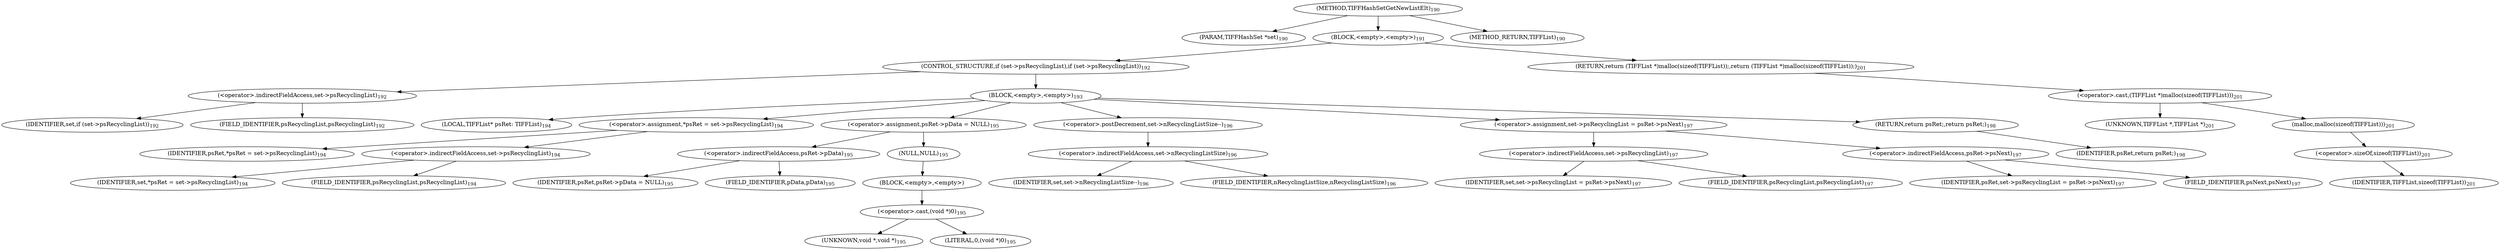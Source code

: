 digraph "TIFFHashSetGetNewListElt" {  
"5077" [label = <(METHOD,TIFFHashSetGetNewListElt)<SUB>190</SUB>> ]
"5078" [label = <(PARAM,TIFFHashSet *set)<SUB>190</SUB>> ]
"5079" [label = <(BLOCK,&lt;empty&gt;,&lt;empty&gt;)<SUB>191</SUB>> ]
"5080" [label = <(CONTROL_STRUCTURE,if (set-&gt;psRecyclingList),if (set-&gt;psRecyclingList))<SUB>192</SUB>> ]
"5081" [label = <(&lt;operator&gt;.indirectFieldAccess,set-&gt;psRecyclingList)<SUB>192</SUB>> ]
"5082" [label = <(IDENTIFIER,set,if (set-&gt;psRecyclingList))<SUB>192</SUB>> ]
"5083" [label = <(FIELD_IDENTIFIER,psRecyclingList,psRecyclingList)<SUB>192</SUB>> ]
"5084" [label = <(BLOCK,&lt;empty&gt;,&lt;empty&gt;)<SUB>193</SUB>> ]
"5085" [label = <(LOCAL,TIFFList* psRet: TIFFList)<SUB>194</SUB>> ]
"5086" [label = <(&lt;operator&gt;.assignment,*psRet = set-&gt;psRecyclingList)<SUB>194</SUB>> ]
"5087" [label = <(IDENTIFIER,psRet,*psRet = set-&gt;psRecyclingList)<SUB>194</SUB>> ]
"5088" [label = <(&lt;operator&gt;.indirectFieldAccess,set-&gt;psRecyclingList)<SUB>194</SUB>> ]
"5089" [label = <(IDENTIFIER,set,*psRet = set-&gt;psRecyclingList)<SUB>194</SUB>> ]
"5090" [label = <(FIELD_IDENTIFIER,psRecyclingList,psRecyclingList)<SUB>194</SUB>> ]
"5091" [label = <(&lt;operator&gt;.assignment,psRet-&gt;pData = NULL)<SUB>195</SUB>> ]
"5092" [label = <(&lt;operator&gt;.indirectFieldAccess,psRet-&gt;pData)<SUB>195</SUB>> ]
"5093" [label = <(IDENTIFIER,psRet,psRet-&gt;pData = NULL)<SUB>195</SUB>> ]
"5094" [label = <(FIELD_IDENTIFIER,pData,pData)<SUB>195</SUB>> ]
"5095" [label = <(NULL,NULL)<SUB>195</SUB>> ]
"5096" [label = <(BLOCK,&lt;empty&gt;,&lt;empty&gt;)> ]
"5097" [label = <(&lt;operator&gt;.cast,(void *)0)<SUB>195</SUB>> ]
"5098" [label = <(UNKNOWN,void *,void *)<SUB>195</SUB>> ]
"5099" [label = <(LITERAL,0,(void *)0)<SUB>195</SUB>> ]
"5100" [label = <(&lt;operator&gt;.postDecrement,set-&gt;nRecyclingListSize--)<SUB>196</SUB>> ]
"5101" [label = <(&lt;operator&gt;.indirectFieldAccess,set-&gt;nRecyclingListSize)<SUB>196</SUB>> ]
"5102" [label = <(IDENTIFIER,set,set-&gt;nRecyclingListSize--)<SUB>196</SUB>> ]
"5103" [label = <(FIELD_IDENTIFIER,nRecyclingListSize,nRecyclingListSize)<SUB>196</SUB>> ]
"5104" [label = <(&lt;operator&gt;.assignment,set-&gt;psRecyclingList = psRet-&gt;psNext)<SUB>197</SUB>> ]
"5105" [label = <(&lt;operator&gt;.indirectFieldAccess,set-&gt;psRecyclingList)<SUB>197</SUB>> ]
"5106" [label = <(IDENTIFIER,set,set-&gt;psRecyclingList = psRet-&gt;psNext)<SUB>197</SUB>> ]
"5107" [label = <(FIELD_IDENTIFIER,psRecyclingList,psRecyclingList)<SUB>197</SUB>> ]
"5108" [label = <(&lt;operator&gt;.indirectFieldAccess,psRet-&gt;psNext)<SUB>197</SUB>> ]
"5109" [label = <(IDENTIFIER,psRet,set-&gt;psRecyclingList = psRet-&gt;psNext)<SUB>197</SUB>> ]
"5110" [label = <(FIELD_IDENTIFIER,psNext,psNext)<SUB>197</SUB>> ]
"5111" [label = <(RETURN,return psRet;,return psRet;)<SUB>198</SUB>> ]
"5112" [label = <(IDENTIFIER,psRet,return psRet;)<SUB>198</SUB>> ]
"5113" [label = <(RETURN,return (TIFFList *)malloc(sizeof(TIFFList));,return (TIFFList *)malloc(sizeof(TIFFList));)<SUB>201</SUB>> ]
"5114" [label = <(&lt;operator&gt;.cast,(TIFFList *)malloc(sizeof(TIFFList)))<SUB>201</SUB>> ]
"5115" [label = <(UNKNOWN,TIFFList *,TIFFList *)<SUB>201</SUB>> ]
"5116" [label = <(malloc,malloc(sizeof(TIFFList)))<SUB>201</SUB>> ]
"5117" [label = <(&lt;operator&gt;.sizeOf,sizeof(TIFFList))<SUB>201</SUB>> ]
"5118" [label = <(IDENTIFIER,TIFFList,sizeof(TIFFList))<SUB>201</SUB>> ]
"5119" [label = <(METHOD_RETURN,TIFFList)<SUB>190</SUB>> ]
  "5077" -> "5078" 
  "5077" -> "5079" 
  "5077" -> "5119" 
  "5079" -> "5080" 
  "5079" -> "5113" 
  "5080" -> "5081" 
  "5080" -> "5084" 
  "5081" -> "5082" 
  "5081" -> "5083" 
  "5084" -> "5085" 
  "5084" -> "5086" 
  "5084" -> "5091" 
  "5084" -> "5100" 
  "5084" -> "5104" 
  "5084" -> "5111" 
  "5086" -> "5087" 
  "5086" -> "5088" 
  "5088" -> "5089" 
  "5088" -> "5090" 
  "5091" -> "5092" 
  "5091" -> "5095" 
  "5092" -> "5093" 
  "5092" -> "5094" 
  "5095" -> "5096" 
  "5096" -> "5097" 
  "5097" -> "5098" 
  "5097" -> "5099" 
  "5100" -> "5101" 
  "5101" -> "5102" 
  "5101" -> "5103" 
  "5104" -> "5105" 
  "5104" -> "5108" 
  "5105" -> "5106" 
  "5105" -> "5107" 
  "5108" -> "5109" 
  "5108" -> "5110" 
  "5111" -> "5112" 
  "5113" -> "5114" 
  "5114" -> "5115" 
  "5114" -> "5116" 
  "5116" -> "5117" 
  "5117" -> "5118" 
}

